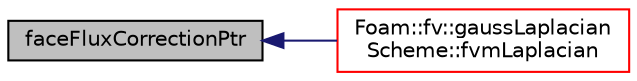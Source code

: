 digraph "faceFluxCorrectionPtr"
{
  bgcolor="transparent";
  edge [fontname="Helvetica",fontsize="10",labelfontname="Helvetica",labelfontsize="10"];
  node [fontname="Helvetica",fontsize="10",shape=record];
  rankdir="LR";
  Node2441 [label="faceFluxCorrectionPtr",height=0.2,width=0.4,color="black", fillcolor="grey75", style="filled", fontcolor="black"];
  Node2441 -> Node2442 [dir="back",color="midnightblue",fontsize="10",style="solid",fontname="Helvetica"];
  Node2442 [label="Foam::fv::gaussLaplacian\lScheme::fvmLaplacian",height=0.2,width=0.4,color="red",URL="$a23397.html#ac363258e34a38773cd5e029506a4b945"];
}
